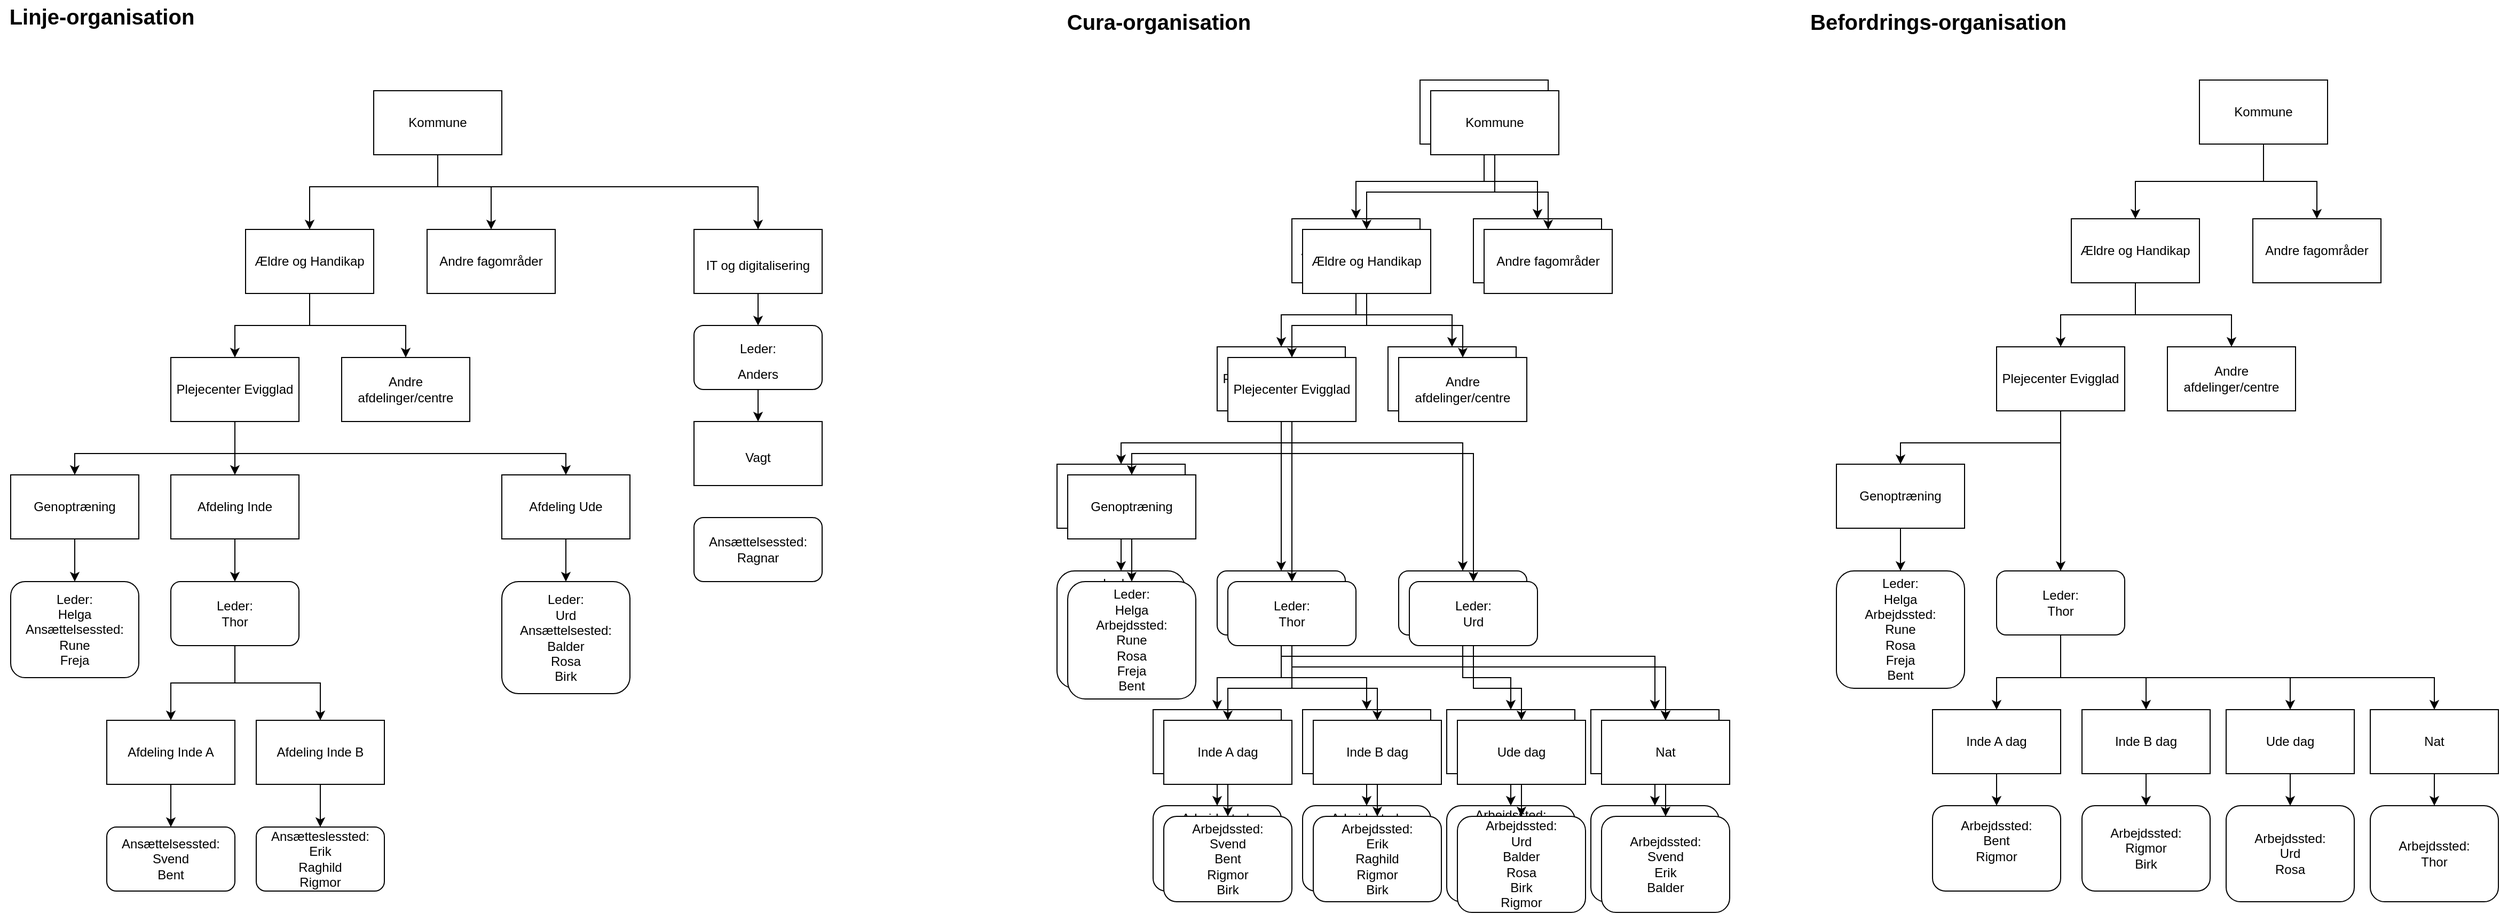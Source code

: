 <mxfile version="12.3.8" type="github" pages="1">
  <diagram id="IXref5agaDI1envroTZy" name="Page-1">
    <mxGraphModel dx="2249" dy="791" grid="1" gridSize="10" guides="1" tooltips="1" connect="1" arrows="1" fold="1" page="1" pageScale="1" pageWidth="827" pageHeight="1169" math="0" shadow="0">
      <root>
        <mxCell id="0"/>
        <mxCell id="1" parent="0"/>
        <mxCell id="Wnkmwy8_kZ7854Y8tCjC-5" style="edgeStyle=orthogonalEdgeStyle;rounded=0;orthogonalLoop=1;jettySize=auto;html=1;entryX=0.5;entryY=0;entryDx=0;entryDy=0;" parent="1" source="Wnkmwy8_kZ7854Y8tCjC-1" target="Wnkmwy8_kZ7854Y8tCjC-2" edge="1">
          <mxGeometry relative="1" as="geometry">
            <Array as="points">
              <mxPoint x="300" y="190"/>
              <mxPoint x="180" y="190"/>
            </Array>
          </mxGeometry>
        </mxCell>
        <mxCell id="Wnkmwy8_kZ7854Y8tCjC-6" style="edgeStyle=orthogonalEdgeStyle;rounded=0;orthogonalLoop=1;jettySize=auto;html=1;" parent="1" source="Wnkmwy8_kZ7854Y8tCjC-1" target="Wnkmwy8_kZ7854Y8tCjC-4" edge="1">
          <mxGeometry relative="1" as="geometry">
            <Array as="points">
              <mxPoint x="300" y="190"/>
              <mxPoint x="350" y="190"/>
            </Array>
          </mxGeometry>
        </mxCell>
        <mxCell id="hOVymhXeUfGJp4dvNV1h-68" style="edgeStyle=orthogonalEdgeStyle;rounded=0;orthogonalLoop=1;jettySize=auto;html=1;entryX=0.5;entryY=0;entryDx=0;entryDy=0;fontSize=20;" edge="1" parent="1" source="Wnkmwy8_kZ7854Y8tCjC-1" target="hOVymhXeUfGJp4dvNV1h-67">
          <mxGeometry relative="1" as="geometry">
            <Array as="points">
              <mxPoint x="300" y="190"/>
              <mxPoint x="600" y="190"/>
            </Array>
          </mxGeometry>
        </mxCell>
        <mxCell id="Wnkmwy8_kZ7854Y8tCjC-1" value="Kommune" style="rounded=0;whiteSpace=wrap;html=1;" parent="1" vertex="1">
          <mxGeometry x="240" y="100" width="120" height="60" as="geometry"/>
        </mxCell>
        <mxCell id="Wnkmwy8_kZ7854Y8tCjC-7" style="edgeStyle=orthogonalEdgeStyle;rounded=0;orthogonalLoop=1;jettySize=auto;html=1;" parent="1" source="Wnkmwy8_kZ7854Y8tCjC-2" target="Wnkmwy8_kZ7854Y8tCjC-3" edge="1">
          <mxGeometry relative="1" as="geometry"/>
        </mxCell>
        <mxCell id="Wnkmwy8_kZ7854Y8tCjC-9" style="edgeStyle=orthogonalEdgeStyle;rounded=0;orthogonalLoop=1;jettySize=auto;html=1;entryX=0.5;entryY=0;entryDx=0;entryDy=0;" parent="1" source="Wnkmwy8_kZ7854Y8tCjC-2" target="Wnkmwy8_kZ7854Y8tCjC-8" edge="1">
          <mxGeometry relative="1" as="geometry"/>
        </mxCell>
        <mxCell id="Wnkmwy8_kZ7854Y8tCjC-2" value="Ældre og Handikap" style="rounded=0;whiteSpace=wrap;html=1;" parent="1" vertex="1">
          <mxGeometry x="120" y="230" width="120" height="60" as="geometry"/>
        </mxCell>
        <mxCell id="Wnkmwy8_kZ7854Y8tCjC-14" style="edgeStyle=orthogonalEdgeStyle;rounded=0;orthogonalLoop=1;jettySize=auto;html=1;" parent="1" source="Wnkmwy8_kZ7854Y8tCjC-3" target="Wnkmwy8_kZ7854Y8tCjC-10" edge="1">
          <mxGeometry relative="1" as="geometry">
            <Array as="points">
              <mxPoint x="110" y="440"/>
              <mxPoint x="-40" y="440"/>
            </Array>
          </mxGeometry>
        </mxCell>
        <mxCell id="Wnkmwy8_kZ7854Y8tCjC-15" style="edgeStyle=orthogonalEdgeStyle;rounded=0;orthogonalLoop=1;jettySize=auto;html=1;" parent="1" source="Wnkmwy8_kZ7854Y8tCjC-3" target="Wnkmwy8_kZ7854Y8tCjC-12" edge="1">
          <mxGeometry relative="1" as="geometry">
            <Array as="points">
              <mxPoint x="110" y="440"/>
              <mxPoint x="420" y="440"/>
            </Array>
          </mxGeometry>
        </mxCell>
        <mxCell id="Wnkmwy8_kZ7854Y8tCjC-33" style="edgeStyle=orthogonalEdgeStyle;rounded=0;orthogonalLoop=1;jettySize=auto;html=1;entryX=0.5;entryY=0;entryDx=0;entryDy=0;" parent="1" source="Wnkmwy8_kZ7854Y8tCjC-3" target="Wnkmwy8_kZ7854Y8tCjC-32" edge="1">
          <mxGeometry relative="1" as="geometry"/>
        </mxCell>
        <mxCell id="Wnkmwy8_kZ7854Y8tCjC-3" value="Plejecenter Evigglad" style="rounded=0;whiteSpace=wrap;html=1;" parent="1" vertex="1">
          <mxGeometry x="50" y="350" width="120" height="60" as="geometry"/>
        </mxCell>
        <mxCell id="Wnkmwy8_kZ7854Y8tCjC-4" value="Andre fagområder" style="rounded=0;whiteSpace=wrap;html=1;" parent="1" vertex="1">
          <mxGeometry x="290" y="230" width="120" height="60" as="geometry"/>
        </mxCell>
        <mxCell id="Wnkmwy8_kZ7854Y8tCjC-8" value="Andre afdelinger/centre" style="rounded=0;whiteSpace=wrap;html=1;" parent="1" vertex="1">
          <mxGeometry x="210" y="350" width="120" height="60" as="geometry"/>
        </mxCell>
        <mxCell id="Wnkmwy8_kZ7854Y8tCjC-28" style="edgeStyle=orthogonalEdgeStyle;rounded=0;orthogonalLoop=1;jettySize=auto;html=1;" parent="1" source="Wnkmwy8_kZ7854Y8tCjC-10" target="Wnkmwy8_kZ7854Y8tCjC-26" edge="1">
          <mxGeometry relative="1" as="geometry"/>
        </mxCell>
        <mxCell id="Wnkmwy8_kZ7854Y8tCjC-10" value="Genoptræning" style="rounded=0;whiteSpace=wrap;html=1;" parent="1" vertex="1">
          <mxGeometry x="-100" y="460" width="120" height="60" as="geometry"/>
        </mxCell>
        <mxCell id="Wnkmwy8_kZ7854Y8tCjC-40" style="edgeStyle=orthogonalEdgeStyle;rounded=0;orthogonalLoop=1;jettySize=auto;html=1;entryX=0.5;entryY=0;entryDx=0;entryDy=0;" parent="1" source="Wnkmwy8_kZ7854Y8tCjC-11" target="Wnkmwy8_kZ7854Y8tCjC-39" edge="1">
          <mxGeometry relative="1" as="geometry"/>
        </mxCell>
        <mxCell id="Wnkmwy8_kZ7854Y8tCjC-11" value="Afdeling Inde A" style="rounded=0;whiteSpace=wrap;html=1;" parent="1" vertex="1">
          <mxGeometry x="-10" y="690" width="120" height="60" as="geometry"/>
        </mxCell>
        <mxCell id="hOVymhXeUfGJp4dvNV1h-11" style="edgeStyle=orthogonalEdgeStyle;rounded=0;orthogonalLoop=1;jettySize=auto;html=1;" edge="1" parent="1" source="Wnkmwy8_kZ7854Y8tCjC-12" target="hOVymhXeUfGJp4dvNV1h-10">
          <mxGeometry relative="1" as="geometry"/>
        </mxCell>
        <mxCell id="Wnkmwy8_kZ7854Y8tCjC-12" value="Afdeling Ude" style="rounded=0;whiteSpace=wrap;html=1;" parent="1" vertex="1">
          <mxGeometry x="360" y="460" width="120" height="60" as="geometry"/>
        </mxCell>
        <mxCell id="Wnkmwy8_kZ7854Y8tCjC-26" value="&lt;div&gt;Leder:&lt;/div&gt;&lt;div&gt;Helga&lt;/div&gt;&lt;div&gt;Ansættelsessted:&lt;/div&gt;&lt;div&gt;Rune&lt;/div&gt;&lt;div&gt;Freja&lt;/div&gt;" style="rounded=1;whiteSpace=wrap;html=1;" parent="1" vertex="1">
          <mxGeometry x="-100" y="560" width="120" height="90" as="geometry"/>
        </mxCell>
        <mxCell id="Wnkmwy8_kZ7854Y8tCjC-43" style="edgeStyle=orthogonalEdgeStyle;rounded=0;orthogonalLoop=1;jettySize=auto;html=1;" parent="1" source="Wnkmwy8_kZ7854Y8tCjC-31" target="Wnkmwy8_kZ7854Y8tCjC-41" edge="1">
          <mxGeometry relative="1" as="geometry"/>
        </mxCell>
        <mxCell id="Wnkmwy8_kZ7854Y8tCjC-31" value="Afdeling Inde B" style="rounded=0;whiteSpace=wrap;html=1;" parent="1" vertex="1">
          <mxGeometry x="130" y="690" width="120" height="60" as="geometry"/>
        </mxCell>
        <mxCell id="Wnkmwy8_kZ7854Y8tCjC-35" style="edgeStyle=orthogonalEdgeStyle;rounded=0;orthogonalLoop=1;jettySize=auto;html=1;" parent="1" source="Wnkmwy8_kZ7854Y8tCjC-32" target="Wnkmwy8_kZ7854Y8tCjC-34" edge="1">
          <mxGeometry relative="1" as="geometry"/>
        </mxCell>
        <mxCell id="Wnkmwy8_kZ7854Y8tCjC-32" value="Afdeling Inde" style="rounded=0;whiteSpace=wrap;html=1;" parent="1" vertex="1">
          <mxGeometry x="50" y="460" width="120" height="60" as="geometry"/>
        </mxCell>
        <mxCell id="Wnkmwy8_kZ7854Y8tCjC-36" style="edgeStyle=orthogonalEdgeStyle;rounded=0;orthogonalLoop=1;jettySize=auto;html=1;" parent="1" source="Wnkmwy8_kZ7854Y8tCjC-34" target="Wnkmwy8_kZ7854Y8tCjC-11" edge="1">
          <mxGeometry relative="1" as="geometry"/>
        </mxCell>
        <mxCell id="Wnkmwy8_kZ7854Y8tCjC-37" style="edgeStyle=orthogonalEdgeStyle;rounded=0;orthogonalLoop=1;jettySize=auto;html=1;entryX=0.5;entryY=0;entryDx=0;entryDy=0;" parent="1" source="Wnkmwy8_kZ7854Y8tCjC-34" target="Wnkmwy8_kZ7854Y8tCjC-31" edge="1">
          <mxGeometry relative="1" as="geometry"/>
        </mxCell>
        <mxCell id="Wnkmwy8_kZ7854Y8tCjC-34" value="&lt;div&gt;Leder:&lt;/div&gt;&lt;div&gt;Thor&lt;br&gt;&lt;/div&gt;" style="rounded=1;whiteSpace=wrap;html=1;" parent="1" vertex="1">
          <mxGeometry x="50" y="560" width="120" height="60" as="geometry"/>
        </mxCell>
        <mxCell id="Wnkmwy8_kZ7854Y8tCjC-39" value="&lt;div&gt;Ansættelsessted:&lt;/div&gt;&lt;div&gt;Svend&lt;/div&gt;&lt;div&gt;Bent&lt;/div&gt;" style="rounded=1;whiteSpace=wrap;html=1;" parent="1" vertex="1">
          <mxGeometry x="-10" y="790" width="120" height="60" as="geometry"/>
        </mxCell>
        <mxCell id="Wnkmwy8_kZ7854Y8tCjC-41" value="&lt;div&gt;Ansætteslessted:&lt;/div&gt;&lt;div&gt;Erik&lt;/div&gt;&lt;div&gt;Raghild&lt;/div&gt;&lt;div&gt;Rigmor&lt;br&gt;&lt;/div&gt;" style="rounded=1;whiteSpace=wrap;html=1;" parent="1" vertex="1">
          <mxGeometry x="130" y="790" width="120" height="60" as="geometry"/>
        </mxCell>
        <mxCell id="Wnkmwy8_kZ7854Y8tCjC-44" style="edgeStyle=orthogonalEdgeStyle;rounded=0;orthogonalLoop=1;jettySize=auto;html=1;entryX=0.5;entryY=0;entryDx=0;entryDy=0;" parent="1" source="Wnkmwy8_kZ7854Y8tCjC-46" target="Wnkmwy8_kZ7854Y8tCjC-49" edge="1">
          <mxGeometry relative="1" as="geometry"/>
        </mxCell>
        <mxCell id="Wnkmwy8_kZ7854Y8tCjC-45" style="edgeStyle=orthogonalEdgeStyle;rounded=0;orthogonalLoop=1;jettySize=auto;html=1;" parent="1" source="Wnkmwy8_kZ7854Y8tCjC-46" target="Wnkmwy8_kZ7854Y8tCjC-54" edge="1">
          <mxGeometry relative="1" as="geometry"/>
        </mxCell>
        <mxCell id="Wnkmwy8_kZ7854Y8tCjC-46" value="Kommune" style="rounded=0;whiteSpace=wrap;html=1;" parent="1" vertex="1">
          <mxGeometry x="1220" y="90" width="120" height="60" as="geometry"/>
        </mxCell>
        <mxCell id="Wnkmwy8_kZ7854Y8tCjC-47" style="edgeStyle=orthogonalEdgeStyle;rounded=0;orthogonalLoop=1;jettySize=auto;html=1;" parent="1" source="Wnkmwy8_kZ7854Y8tCjC-49" target="Wnkmwy8_kZ7854Y8tCjC-53" edge="1">
          <mxGeometry relative="1" as="geometry"/>
        </mxCell>
        <mxCell id="Wnkmwy8_kZ7854Y8tCjC-48" style="edgeStyle=orthogonalEdgeStyle;rounded=0;orthogonalLoop=1;jettySize=auto;html=1;entryX=0.5;entryY=0;entryDx=0;entryDy=0;" parent="1" source="Wnkmwy8_kZ7854Y8tCjC-49" target="Wnkmwy8_kZ7854Y8tCjC-55" edge="1">
          <mxGeometry relative="1" as="geometry"/>
        </mxCell>
        <mxCell id="Wnkmwy8_kZ7854Y8tCjC-49" value="Ældre og Handikap" style="rounded=0;whiteSpace=wrap;html=1;" parent="1" vertex="1">
          <mxGeometry x="1100" y="220" width="120" height="60" as="geometry"/>
        </mxCell>
        <mxCell id="Wnkmwy8_kZ7854Y8tCjC-50" style="edgeStyle=orthogonalEdgeStyle;rounded=0;orthogonalLoop=1;jettySize=auto;html=1;" parent="1" source="Wnkmwy8_kZ7854Y8tCjC-53" target="Wnkmwy8_kZ7854Y8tCjC-57" edge="1">
          <mxGeometry relative="1" as="geometry">
            <Array as="points">
              <mxPoint x="1090" y="430"/>
              <mxPoint x="940" y="430"/>
            </Array>
          </mxGeometry>
        </mxCell>
        <mxCell id="hOVymhXeUfGJp4dvNV1h-64" style="edgeStyle=orthogonalEdgeStyle;rounded=0;orthogonalLoop=1;jettySize=auto;html=1;fontSize=20;" edge="1" parent="1" source="Wnkmwy8_kZ7854Y8tCjC-53" target="Wnkmwy8_kZ7854Y8tCjC-70">
          <mxGeometry relative="1" as="geometry"/>
        </mxCell>
        <mxCell id="hOVymhXeUfGJp4dvNV1h-65" style="edgeStyle=orthogonalEdgeStyle;rounded=0;orthogonalLoop=1;jettySize=auto;html=1;fontSize=20;" edge="1" parent="1" source="Wnkmwy8_kZ7854Y8tCjC-53" target="hOVymhXeUfGJp4dvNV1h-16">
          <mxGeometry relative="1" as="geometry">
            <Array as="points">
              <mxPoint x="1090" y="430"/>
              <mxPoint x="1260" y="430"/>
            </Array>
          </mxGeometry>
        </mxCell>
        <mxCell id="Wnkmwy8_kZ7854Y8tCjC-53" value="Plejecenter Evigglad" style="rounded=0;whiteSpace=wrap;html=1;" parent="1" vertex="1">
          <mxGeometry x="1030" y="340" width="120" height="60" as="geometry"/>
        </mxCell>
        <mxCell id="Wnkmwy8_kZ7854Y8tCjC-54" value="Andre fagområder" style="rounded=0;whiteSpace=wrap;html=1;" parent="1" vertex="1">
          <mxGeometry x="1270" y="220" width="120" height="60" as="geometry"/>
        </mxCell>
        <mxCell id="Wnkmwy8_kZ7854Y8tCjC-55" value="Andre afdelinger/centre" style="rounded=0;whiteSpace=wrap;html=1;" parent="1" vertex="1">
          <mxGeometry x="1190" y="340" width="120" height="60" as="geometry"/>
        </mxCell>
        <mxCell id="Wnkmwy8_kZ7854Y8tCjC-56" style="edgeStyle=orthogonalEdgeStyle;rounded=0;orthogonalLoop=1;jettySize=auto;html=1;" parent="1" source="Wnkmwy8_kZ7854Y8tCjC-57" target="Wnkmwy8_kZ7854Y8tCjC-62" edge="1">
          <mxGeometry relative="1" as="geometry"/>
        </mxCell>
        <mxCell id="Wnkmwy8_kZ7854Y8tCjC-57" value="Genoptræning" style="rounded=0;whiteSpace=wrap;html=1;" parent="1" vertex="1">
          <mxGeometry x="880" y="450" width="120" height="60" as="geometry"/>
        </mxCell>
        <mxCell id="hOVymhXeUfGJp4dvNV1h-23" style="edgeStyle=orthogonalEdgeStyle;rounded=0;orthogonalLoop=1;jettySize=auto;html=1;entryX=0.5;entryY=0;entryDx=0;entryDy=0;" edge="1" parent="1" source="Wnkmwy8_kZ7854Y8tCjC-59" target="hOVymhXeUfGJp4dvNV1h-21">
          <mxGeometry relative="1" as="geometry"/>
        </mxCell>
        <mxCell id="Wnkmwy8_kZ7854Y8tCjC-59" value="Inde A dag" style="rounded=0;whiteSpace=wrap;html=1;" parent="1" vertex="1">
          <mxGeometry x="970" y="680" width="120" height="60" as="geometry"/>
        </mxCell>
        <mxCell id="Wnkmwy8_kZ7854Y8tCjC-62" value="&lt;div&gt;Leder:&lt;/div&gt;&lt;div&gt;Helga&lt;/div&gt;&lt;div&gt;Arbejdssted:&lt;/div&gt;&lt;div&gt;Rune&lt;/div&gt;&lt;div&gt;Rosa&lt;br&gt;&lt;/div&gt;&lt;div&gt;Freja&lt;/div&gt;&lt;div&gt;Bent&lt;br&gt;&lt;/div&gt;" style="rounded=1;whiteSpace=wrap;html=1;" parent="1" vertex="1">
          <mxGeometry x="880" y="550" width="120" height="110" as="geometry"/>
        </mxCell>
        <mxCell id="hOVymhXeUfGJp4dvNV1h-24" style="edgeStyle=orthogonalEdgeStyle;rounded=0;orthogonalLoop=1;jettySize=auto;html=1;" edge="1" parent="1" source="Wnkmwy8_kZ7854Y8tCjC-65" target="hOVymhXeUfGJp4dvNV1h-22">
          <mxGeometry relative="1" as="geometry"/>
        </mxCell>
        <mxCell id="Wnkmwy8_kZ7854Y8tCjC-65" value="Inde B dag" style="rounded=0;whiteSpace=wrap;html=1;" parent="1" vertex="1">
          <mxGeometry x="1110" y="680" width="120" height="60" as="geometry"/>
        </mxCell>
        <mxCell id="hOVymhXeUfGJp4dvNV1h-13" style="edgeStyle=orthogonalEdgeStyle;rounded=0;orthogonalLoop=1;jettySize=auto;html=1;" edge="1" parent="1" source="Wnkmwy8_kZ7854Y8tCjC-70" target="Wnkmwy8_kZ7854Y8tCjC-59">
          <mxGeometry relative="1" as="geometry">
            <Array as="points">
              <mxPoint x="1090" y="650"/>
              <mxPoint x="1030" y="650"/>
            </Array>
          </mxGeometry>
        </mxCell>
        <mxCell id="hOVymhXeUfGJp4dvNV1h-14" style="edgeStyle=orthogonalEdgeStyle;rounded=0;orthogonalLoop=1;jettySize=auto;html=1;" edge="1" parent="1" source="Wnkmwy8_kZ7854Y8tCjC-70" target="Wnkmwy8_kZ7854Y8tCjC-65">
          <mxGeometry relative="1" as="geometry">
            <Array as="points">
              <mxPoint x="1090" y="650"/>
              <mxPoint x="1170" y="650"/>
            </Array>
          </mxGeometry>
        </mxCell>
        <mxCell id="hOVymhXeUfGJp4dvNV1h-20" style="edgeStyle=orthogonalEdgeStyle;rounded=0;orthogonalLoop=1;jettySize=auto;html=1;" edge="1" parent="1" source="Wnkmwy8_kZ7854Y8tCjC-70" target="hOVymhXeUfGJp4dvNV1h-1">
          <mxGeometry relative="1" as="geometry">
            <Array as="points">
              <mxPoint x="1090" y="630"/>
              <mxPoint x="1440" y="630"/>
            </Array>
          </mxGeometry>
        </mxCell>
        <mxCell id="Wnkmwy8_kZ7854Y8tCjC-70" value="&lt;div&gt;Leder:&lt;/div&gt;&lt;div&gt;Thor&lt;br&gt;&lt;/div&gt;" style="rounded=1;whiteSpace=wrap;html=1;" parent="1" vertex="1">
          <mxGeometry x="1030" y="550" width="120" height="60" as="geometry"/>
        </mxCell>
        <mxCell id="hOVymhXeUfGJp4dvNV1h-28" style="edgeStyle=orthogonalEdgeStyle;rounded=0;orthogonalLoop=1;jettySize=auto;html=1;" edge="1" parent="1" source="hOVymhXeUfGJp4dvNV1h-1" target="hOVymhXeUfGJp4dvNV1h-27">
          <mxGeometry relative="1" as="geometry"/>
        </mxCell>
        <mxCell id="hOVymhXeUfGJp4dvNV1h-1" value="Nat" style="rounded=0;whiteSpace=wrap;html=1;" vertex="1" parent="1">
          <mxGeometry x="1380" y="680" width="120" height="60" as="geometry"/>
        </mxCell>
        <mxCell id="hOVymhXeUfGJp4dvNV1h-10" value="&lt;div&gt;Leder:&lt;/div&gt;&lt;div&gt;Urd&lt;/div&gt;&lt;div&gt;Ansættelsested:&lt;/div&gt;&lt;div&gt;Balder&lt;/div&gt;&lt;div&gt;Rosa&lt;/div&gt;&lt;div&gt;Birk&lt;br&gt;&lt;/div&gt;" style="rounded=1;whiteSpace=wrap;html=1;" vertex="1" parent="1">
          <mxGeometry x="360" y="560" width="120" height="105" as="geometry"/>
        </mxCell>
        <mxCell id="hOVymhXeUfGJp4dvNV1h-26" style="edgeStyle=orthogonalEdgeStyle;rounded=0;orthogonalLoop=1;jettySize=auto;html=1;" edge="1" parent="1" source="hOVymhXeUfGJp4dvNV1h-12" target="hOVymhXeUfGJp4dvNV1h-25">
          <mxGeometry relative="1" as="geometry"/>
        </mxCell>
        <mxCell id="hOVymhXeUfGJp4dvNV1h-12" value="Ude dag" style="rounded=0;whiteSpace=wrap;html=1;" vertex="1" parent="1">
          <mxGeometry x="1245" y="680" width="120" height="60" as="geometry"/>
        </mxCell>
        <mxCell id="hOVymhXeUfGJp4dvNV1h-18" style="edgeStyle=orthogonalEdgeStyle;rounded=0;orthogonalLoop=1;jettySize=auto;html=1;" edge="1" parent="1" source="hOVymhXeUfGJp4dvNV1h-16" target="hOVymhXeUfGJp4dvNV1h-12">
          <mxGeometry relative="1" as="geometry">
            <Array as="points">
              <mxPoint x="1260" y="650"/>
              <mxPoint x="1305" y="650"/>
            </Array>
          </mxGeometry>
        </mxCell>
        <mxCell id="hOVymhXeUfGJp4dvNV1h-19" style="edgeStyle=orthogonalEdgeStyle;rounded=0;orthogonalLoop=1;jettySize=auto;html=1;" edge="1" parent="1" source="hOVymhXeUfGJp4dvNV1h-16" target="hOVymhXeUfGJp4dvNV1h-1">
          <mxGeometry relative="1" as="geometry">
            <Array as="points">
              <mxPoint x="1260" y="630"/>
              <mxPoint x="1440" y="630"/>
            </Array>
          </mxGeometry>
        </mxCell>
        <mxCell id="hOVymhXeUfGJp4dvNV1h-16" value="&lt;div&gt;Leder:&lt;/div&gt;&lt;div&gt;Urd&lt;br&gt;&lt;/div&gt;" style="rounded=1;whiteSpace=wrap;html=1;" vertex="1" parent="1">
          <mxGeometry x="1200" y="550" width="120" height="60" as="geometry"/>
        </mxCell>
        <mxCell id="hOVymhXeUfGJp4dvNV1h-21" value="&lt;div&gt;Arbejdssted:&lt;/div&gt;&lt;div&gt;Svend&lt;/div&gt;&lt;div&gt;Bent&lt;/div&gt;&lt;div&gt;Rigmor&lt;/div&gt;&lt;div&gt;Birk&lt;br&gt;&lt;/div&gt;" style="rounded=1;whiteSpace=wrap;html=1;" vertex="1" parent="1">
          <mxGeometry x="970" y="770" width="120" height="80" as="geometry"/>
        </mxCell>
        <mxCell id="hOVymhXeUfGJp4dvNV1h-22" value="&lt;div&gt;Arbejdssted:&lt;/div&gt;&lt;div&gt;Erik&lt;/div&gt;&lt;div&gt;Raghild&lt;/div&gt;&lt;div&gt;Rigmor&lt;/div&gt;&lt;div&gt;Birk&lt;br&gt;&lt;/div&gt;" style="rounded=1;whiteSpace=wrap;html=1;" vertex="1" parent="1">
          <mxGeometry x="1110" y="770" width="120" height="80" as="geometry"/>
        </mxCell>
        <mxCell id="hOVymhXeUfGJp4dvNV1h-25" value="&lt;div&gt;Arbejdssted:&lt;/div&gt;&lt;div&gt;Urd&lt;br&gt;&lt;/div&gt;&lt;div&gt;Balder&lt;/div&gt;&lt;div&gt;Rosa&lt;/div&gt;&lt;div&gt;Birk&lt;/div&gt;&lt;div&gt;Rigmor&lt;br&gt;&lt;/div&gt;" style="rounded=1;whiteSpace=wrap;html=1;" vertex="1" parent="1">
          <mxGeometry x="1245" y="770" width="120" height="90" as="geometry"/>
        </mxCell>
        <mxCell id="hOVymhXeUfGJp4dvNV1h-27" value="&lt;div&gt;Arbejdssted:&lt;/div&gt;&lt;div&gt;Svend&lt;/div&gt;&lt;div&gt;Erik&lt;/div&gt;&lt;div&gt;Balder&lt;br&gt;&lt;/div&gt;" style="rounded=1;whiteSpace=wrap;html=1;" vertex="1" parent="1">
          <mxGeometry x="1380" y="770" width="120" height="90" as="geometry"/>
        </mxCell>
        <mxCell id="hOVymhXeUfGJp4dvNV1h-31" value="Linje-organisation" style="text;html=1;align=center;verticalAlign=middle;resizable=0;points=[];;autosize=1;fontSize=20;fontStyle=1" vertex="1" parent="1">
          <mxGeometry x="-110" y="15" width="190" height="30" as="geometry"/>
        </mxCell>
        <mxCell id="hOVymhXeUfGJp4dvNV1h-32" value="Cura-organisation" style="text;html=1;align=center;verticalAlign=middle;resizable=0;points=[];;autosize=1;fontSize=20;fontStyle=1" vertex="1" parent="1">
          <mxGeometry x="880" y="20" width="190" height="30" as="geometry"/>
        </mxCell>
        <mxCell id="hOVymhXeUfGJp4dvNV1h-70" style="edgeStyle=orthogonalEdgeStyle;rounded=0;orthogonalLoop=1;jettySize=auto;html=1;fontSize=20;" edge="1" parent="1" source="hOVymhXeUfGJp4dvNV1h-67" target="hOVymhXeUfGJp4dvNV1h-69">
          <mxGeometry relative="1" as="geometry"/>
        </mxCell>
        <mxCell id="hOVymhXeUfGJp4dvNV1h-67" value="&lt;font style=&quot;font-size: 12px&quot;&gt;IT og digitalisering&lt;/font&gt;" style="rounded=0;whiteSpace=wrap;html=1;fontSize=20;" vertex="1" parent="1">
          <mxGeometry x="540" y="230" width="120" height="60" as="geometry"/>
        </mxCell>
        <mxCell id="hOVymhXeUfGJp4dvNV1h-72" style="edgeStyle=orthogonalEdgeStyle;rounded=0;orthogonalLoop=1;jettySize=auto;html=1;fontSize=20;" edge="1" parent="1" source="hOVymhXeUfGJp4dvNV1h-69" target="hOVymhXeUfGJp4dvNV1h-71">
          <mxGeometry relative="1" as="geometry"/>
        </mxCell>
        <mxCell id="hOVymhXeUfGJp4dvNV1h-69" value="&lt;div&gt;&lt;font style=&quot;font-size: 12px&quot;&gt;Leder:&lt;/font&gt;&lt;/div&gt;&lt;div&gt;&lt;font style=&quot;font-size: 12px&quot;&gt;Anders&lt;br&gt;&lt;/font&gt;&lt;/div&gt;" style="rounded=1;whiteSpace=wrap;html=1;fontSize=20;" vertex="1" parent="1">
          <mxGeometry x="540" y="320" width="120" height="60" as="geometry"/>
        </mxCell>
        <mxCell id="hOVymhXeUfGJp4dvNV1h-71" value="&lt;font style=&quot;font-size: 12px&quot;&gt;Vagt&lt;/font&gt;" style="rounded=0;whiteSpace=wrap;html=1;fontSize=20;" vertex="1" parent="1">
          <mxGeometry x="540" y="410" width="120" height="60" as="geometry"/>
        </mxCell>
        <mxCell id="hOVymhXeUfGJp4dvNV1h-73" value="&lt;div style=&quot;font-size: 12px&quot;&gt;&lt;font style=&quot;font-size: 12px&quot;&gt;Ansættelsessted&lt;/font&gt;&lt;font style=&quot;font-size: 12px&quot;&gt;:&lt;/font&gt;&lt;/div&gt;&lt;div style=&quot;font-size: 12px&quot;&gt;&lt;font style=&quot;font-size: 12px&quot;&gt;Ragnar&lt;br&gt;&lt;/font&gt;&lt;/div&gt;" style="rounded=1;whiteSpace=wrap;html=1;fontSize=20;" vertex="1" parent="1">
          <mxGeometry x="540" y="500" width="120" height="60" as="geometry"/>
        </mxCell>
        <mxCell id="hOVymhXeUfGJp4dvNV1h-77" style="edgeStyle=orthogonalEdgeStyle;rounded=0;orthogonalLoop=1;jettySize=auto;html=1;entryX=0.5;entryY=0;entryDx=0;entryDy=0;" edge="1" parent="1" source="hOVymhXeUfGJp4dvNV1h-79" target="hOVymhXeUfGJp4dvNV1h-82">
          <mxGeometry relative="1" as="geometry"/>
        </mxCell>
        <mxCell id="hOVymhXeUfGJp4dvNV1h-78" style="edgeStyle=orthogonalEdgeStyle;rounded=0;orthogonalLoop=1;jettySize=auto;html=1;" edge="1" parent="1" source="hOVymhXeUfGJp4dvNV1h-79" target="hOVymhXeUfGJp4dvNV1h-87">
          <mxGeometry relative="1" as="geometry"/>
        </mxCell>
        <mxCell id="hOVymhXeUfGJp4dvNV1h-79" value="Kommune" style="rounded=0;whiteSpace=wrap;html=1;" vertex="1" parent="1">
          <mxGeometry x="1950" y="90" width="120" height="60" as="geometry"/>
        </mxCell>
        <mxCell id="hOVymhXeUfGJp4dvNV1h-80" style="edgeStyle=orthogonalEdgeStyle;rounded=0;orthogonalLoop=1;jettySize=auto;html=1;" edge="1" parent="1" source="hOVymhXeUfGJp4dvNV1h-82" target="hOVymhXeUfGJp4dvNV1h-86">
          <mxGeometry relative="1" as="geometry"/>
        </mxCell>
        <mxCell id="hOVymhXeUfGJp4dvNV1h-81" style="edgeStyle=orthogonalEdgeStyle;rounded=0;orthogonalLoop=1;jettySize=auto;html=1;entryX=0.5;entryY=0;entryDx=0;entryDy=0;" edge="1" parent="1" source="hOVymhXeUfGJp4dvNV1h-82" target="hOVymhXeUfGJp4dvNV1h-88">
          <mxGeometry relative="1" as="geometry"/>
        </mxCell>
        <mxCell id="hOVymhXeUfGJp4dvNV1h-82" value="Ældre og Handikap" style="rounded=0;whiteSpace=wrap;html=1;" vertex="1" parent="1">
          <mxGeometry x="1830" y="220" width="120" height="60" as="geometry"/>
        </mxCell>
        <mxCell id="hOVymhXeUfGJp4dvNV1h-83" style="edgeStyle=orthogonalEdgeStyle;rounded=0;orthogonalLoop=1;jettySize=auto;html=1;" edge="1" parent="1" source="hOVymhXeUfGJp4dvNV1h-86" target="hOVymhXeUfGJp4dvNV1h-90">
          <mxGeometry relative="1" as="geometry">
            <Array as="points">
              <mxPoint x="1820" y="430"/>
              <mxPoint x="1670" y="430"/>
            </Array>
          </mxGeometry>
        </mxCell>
        <mxCell id="hOVymhXeUfGJp4dvNV1h-84" style="edgeStyle=orthogonalEdgeStyle;rounded=0;orthogonalLoop=1;jettySize=auto;html=1;fontSize=20;" edge="1" parent="1" source="hOVymhXeUfGJp4dvNV1h-86" target="hOVymhXeUfGJp4dvNV1h-99">
          <mxGeometry relative="1" as="geometry"/>
        </mxCell>
        <mxCell id="hOVymhXeUfGJp4dvNV1h-86" value="Plejecenter Evigglad" style="rounded=0;whiteSpace=wrap;html=1;" vertex="1" parent="1">
          <mxGeometry x="1760" y="340" width="120" height="60" as="geometry"/>
        </mxCell>
        <mxCell id="hOVymhXeUfGJp4dvNV1h-87" value="Andre fagområder" style="rounded=0;whiteSpace=wrap;html=1;" vertex="1" parent="1">
          <mxGeometry x="2000" y="220" width="120" height="60" as="geometry"/>
        </mxCell>
        <mxCell id="hOVymhXeUfGJp4dvNV1h-88" value="Andre afdelinger/centre" style="rounded=0;whiteSpace=wrap;html=1;" vertex="1" parent="1">
          <mxGeometry x="1920" y="340" width="120" height="60" as="geometry"/>
        </mxCell>
        <mxCell id="hOVymhXeUfGJp4dvNV1h-89" style="edgeStyle=orthogonalEdgeStyle;rounded=0;orthogonalLoop=1;jettySize=auto;html=1;" edge="1" parent="1" source="hOVymhXeUfGJp4dvNV1h-90" target="hOVymhXeUfGJp4dvNV1h-93">
          <mxGeometry relative="1" as="geometry"/>
        </mxCell>
        <mxCell id="hOVymhXeUfGJp4dvNV1h-90" value="Genoptræning" style="rounded=0;whiteSpace=wrap;html=1;" vertex="1" parent="1">
          <mxGeometry x="1610" y="450" width="120" height="60" as="geometry"/>
        </mxCell>
        <mxCell id="hOVymhXeUfGJp4dvNV1h-91" style="edgeStyle=orthogonalEdgeStyle;rounded=0;orthogonalLoop=1;jettySize=auto;html=1;entryX=0.5;entryY=0;entryDx=0;entryDy=0;" edge="1" parent="1" source="hOVymhXeUfGJp4dvNV1h-92" target="hOVymhXeUfGJp4dvNV1h-107">
          <mxGeometry relative="1" as="geometry"/>
        </mxCell>
        <mxCell id="hOVymhXeUfGJp4dvNV1h-92" value="Inde A dag" style="rounded=0;whiteSpace=wrap;html=1;" vertex="1" parent="1">
          <mxGeometry x="1700" y="680" width="120" height="60" as="geometry"/>
        </mxCell>
        <mxCell id="hOVymhXeUfGJp4dvNV1h-93" value="&lt;div&gt;Leder:&lt;/div&gt;&lt;div&gt;Helga&lt;/div&gt;&lt;div&gt;Arbejdssted:&lt;/div&gt;&lt;div&gt;Rune&lt;/div&gt;&lt;div&gt;Rosa&lt;br&gt;&lt;/div&gt;&lt;div&gt;Freja&lt;/div&gt;&lt;div&gt;Bent&lt;br&gt;&lt;/div&gt;" style="rounded=1;whiteSpace=wrap;html=1;" vertex="1" parent="1">
          <mxGeometry x="1610" y="550" width="120" height="110" as="geometry"/>
        </mxCell>
        <mxCell id="hOVymhXeUfGJp4dvNV1h-94" style="edgeStyle=orthogonalEdgeStyle;rounded=0;orthogonalLoop=1;jettySize=auto;html=1;" edge="1" parent="1" source="hOVymhXeUfGJp4dvNV1h-95" target="hOVymhXeUfGJp4dvNV1h-108">
          <mxGeometry relative="1" as="geometry"/>
        </mxCell>
        <mxCell id="hOVymhXeUfGJp4dvNV1h-95" value="Inde B dag" style="rounded=0;whiteSpace=wrap;html=1;" vertex="1" parent="1">
          <mxGeometry x="1840" y="680" width="120" height="60" as="geometry"/>
        </mxCell>
        <mxCell id="hOVymhXeUfGJp4dvNV1h-96" style="edgeStyle=orthogonalEdgeStyle;rounded=0;orthogonalLoop=1;jettySize=auto;html=1;" edge="1" parent="1" source="hOVymhXeUfGJp4dvNV1h-99" target="hOVymhXeUfGJp4dvNV1h-92">
          <mxGeometry relative="1" as="geometry">
            <Array as="points">
              <mxPoint x="1820" y="650"/>
              <mxPoint x="1760" y="650"/>
            </Array>
          </mxGeometry>
        </mxCell>
        <mxCell id="hOVymhXeUfGJp4dvNV1h-97" style="edgeStyle=orthogonalEdgeStyle;rounded=0;orthogonalLoop=1;jettySize=auto;html=1;" edge="1" parent="1" source="hOVymhXeUfGJp4dvNV1h-99" target="hOVymhXeUfGJp4dvNV1h-95">
          <mxGeometry relative="1" as="geometry">
            <Array as="points">
              <mxPoint x="1820" y="650"/>
              <mxPoint x="1900" y="650"/>
            </Array>
          </mxGeometry>
        </mxCell>
        <mxCell id="hOVymhXeUfGJp4dvNV1h-98" style="edgeStyle=orthogonalEdgeStyle;rounded=0;orthogonalLoop=1;jettySize=auto;html=1;" edge="1" parent="1" source="hOVymhXeUfGJp4dvNV1h-99" target="hOVymhXeUfGJp4dvNV1h-101">
          <mxGeometry relative="1" as="geometry">
            <Array as="points">
              <mxPoint x="1820" y="650"/>
              <mxPoint x="2170" y="650"/>
            </Array>
          </mxGeometry>
        </mxCell>
        <mxCell id="hOVymhXeUfGJp4dvNV1h-112" style="edgeStyle=orthogonalEdgeStyle;rounded=0;orthogonalLoop=1;jettySize=auto;html=1;entryX=0.5;entryY=0;entryDx=0;entryDy=0;fontSize=12;" edge="1" parent="1" source="hOVymhXeUfGJp4dvNV1h-99" target="hOVymhXeUfGJp4dvNV1h-103">
          <mxGeometry relative="1" as="geometry">
            <Array as="points">
              <mxPoint x="1820" y="650"/>
              <mxPoint x="2035" y="650"/>
            </Array>
          </mxGeometry>
        </mxCell>
        <mxCell id="hOVymhXeUfGJp4dvNV1h-99" value="&lt;div&gt;Leder:&lt;/div&gt;&lt;div&gt;Thor&lt;br&gt;&lt;/div&gt;" style="rounded=1;whiteSpace=wrap;html=1;" vertex="1" parent="1">
          <mxGeometry x="1760" y="550" width="120" height="60" as="geometry"/>
        </mxCell>
        <mxCell id="hOVymhXeUfGJp4dvNV1h-100" style="edgeStyle=orthogonalEdgeStyle;rounded=0;orthogonalLoop=1;jettySize=auto;html=1;" edge="1" parent="1" source="hOVymhXeUfGJp4dvNV1h-101" target="hOVymhXeUfGJp4dvNV1h-110">
          <mxGeometry relative="1" as="geometry"/>
        </mxCell>
        <mxCell id="hOVymhXeUfGJp4dvNV1h-101" value="Nat" style="rounded=0;whiteSpace=wrap;html=1;" vertex="1" parent="1">
          <mxGeometry x="2110" y="680" width="120" height="60" as="geometry"/>
        </mxCell>
        <mxCell id="hOVymhXeUfGJp4dvNV1h-102" style="edgeStyle=orthogonalEdgeStyle;rounded=0;orthogonalLoop=1;jettySize=auto;html=1;" edge="1" parent="1" source="hOVymhXeUfGJp4dvNV1h-103" target="hOVymhXeUfGJp4dvNV1h-109">
          <mxGeometry relative="1" as="geometry"/>
        </mxCell>
        <mxCell id="hOVymhXeUfGJp4dvNV1h-103" value="Ude dag" style="rounded=0;whiteSpace=wrap;html=1;" vertex="1" parent="1">
          <mxGeometry x="1975" y="680" width="120" height="60" as="geometry"/>
        </mxCell>
        <mxCell id="hOVymhXeUfGJp4dvNV1h-107" value="&lt;div&gt;Arbejdssted:&lt;/div&gt;&lt;div&gt;Bent&lt;/div&gt;&lt;div&gt;Rigmor&lt;/div&gt;&lt;div&gt;&lt;br&gt;&lt;/div&gt;" style="rounded=1;whiteSpace=wrap;html=1;" vertex="1" parent="1">
          <mxGeometry x="1700" y="770" width="120" height="80" as="geometry"/>
        </mxCell>
        <mxCell id="hOVymhXeUfGJp4dvNV1h-108" value="&lt;div&gt;Arbejdssted:&lt;/div&gt;&lt;div&gt;Rigmor&lt;/div&gt;&lt;div&gt;Birk&lt;br&gt;&lt;/div&gt;" style="rounded=1;whiteSpace=wrap;html=1;" vertex="1" parent="1">
          <mxGeometry x="1840" y="770" width="120" height="80" as="geometry"/>
        </mxCell>
        <mxCell id="hOVymhXeUfGJp4dvNV1h-109" value="&lt;div&gt;Arbejdssted:&lt;/div&gt;&lt;div&gt;Urd&lt;br&gt;&lt;/div&gt;&lt;div&gt;Rosa&lt;/div&gt;" style="rounded=1;whiteSpace=wrap;html=1;" vertex="1" parent="1">
          <mxGeometry x="1975" y="770" width="120" height="90" as="geometry"/>
        </mxCell>
        <mxCell id="hOVymhXeUfGJp4dvNV1h-110" value="&lt;div&gt;Arbejdssted:&lt;/div&gt;Thor" style="rounded=1;whiteSpace=wrap;html=1;" vertex="1" parent="1">
          <mxGeometry x="2110" y="770" width="120" height="90" as="geometry"/>
        </mxCell>
        <mxCell id="hOVymhXeUfGJp4dvNV1h-111" value="Befordrings-organisation" style="text;html=1;align=center;verticalAlign=middle;resizable=0;points=[];;autosize=1;fontSize=20;fontStyle=1" vertex="1" parent="1">
          <mxGeometry x="1575" y="20" width="260" height="30" as="geometry"/>
        </mxCell>
        <mxCell id="hOVymhXeUfGJp4dvNV1h-113" style="edgeStyle=orthogonalEdgeStyle;rounded=0;orthogonalLoop=1;jettySize=auto;html=1;entryX=0.5;entryY=0;entryDx=0;entryDy=0;" edge="1" parent="1" source="hOVymhXeUfGJp4dvNV1h-115" target="hOVymhXeUfGJp4dvNV1h-118">
          <mxGeometry relative="1" as="geometry"/>
        </mxCell>
        <mxCell id="hOVymhXeUfGJp4dvNV1h-114" style="edgeStyle=orthogonalEdgeStyle;rounded=0;orthogonalLoop=1;jettySize=auto;html=1;" edge="1" parent="1" source="hOVymhXeUfGJp4dvNV1h-115" target="hOVymhXeUfGJp4dvNV1h-123">
          <mxGeometry relative="1" as="geometry"/>
        </mxCell>
        <mxCell id="hOVymhXeUfGJp4dvNV1h-115" value="Kommune" style="rounded=0;whiteSpace=wrap;html=1;" vertex="1" parent="1">
          <mxGeometry x="1230" y="100" width="120" height="60" as="geometry"/>
        </mxCell>
        <mxCell id="hOVymhXeUfGJp4dvNV1h-116" style="edgeStyle=orthogonalEdgeStyle;rounded=0;orthogonalLoop=1;jettySize=auto;html=1;" edge="1" parent="1" source="hOVymhXeUfGJp4dvNV1h-118" target="hOVymhXeUfGJp4dvNV1h-122">
          <mxGeometry relative="1" as="geometry"/>
        </mxCell>
        <mxCell id="hOVymhXeUfGJp4dvNV1h-117" style="edgeStyle=orthogonalEdgeStyle;rounded=0;orthogonalLoop=1;jettySize=auto;html=1;entryX=0.5;entryY=0;entryDx=0;entryDy=0;" edge="1" parent="1" source="hOVymhXeUfGJp4dvNV1h-118" target="hOVymhXeUfGJp4dvNV1h-124">
          <mxGeometry relative="1" as="geometry"/>
        </mxCell>
        <mxCell id="hOVymhXeUfGJp4dvNV1h-118" value="Ældre og Handikap" style="rounded=0;whiteSpace=wrap;html=1;" vertex="1" parent="1">
          <mxGeometry x="1110" y="230" width="120" height="60" as="geometry"/>
        </mxCell>
        <mxCell id="hOVymhXeUfGJp4dvNV1h-119" style="edgeStyle=orthogonalEdgeStyle;rounded=0;orthogonalLoop=1;jettySize=auto;html=1;" edge="1" parent="1" source="hOVymhXeUfGJp4dvNV1h-122" target="hOVymhXeUfGJp4dvNV1h-126">
          <mxGeometry relative="1" as="geometry">
            <Array as="points">
              <mxPoint x="1100" y="440"/>
              <mxPoint x="950" y="440"/>
            </Array>
          </mxGeometry>
        </mxCell>
        <mxCell id="hOVymhXeUfGJp4dvNV1h-120" style="edgeStyle=orthogonalEdgeStyle;rounded=0;orthogonalLoop=1;jettySize=auto;html=1;fontSize=20;" edge="1" parent="1" source="hOVymhXeUfGJp4dvNV1h-122" target="hOVymhXeUfGJp4dvNV1h-135">
          <mxGeometry relative="1" as="geometry"/>
        </mxCell>
        <mxCell id="hOVymhXeUfGJp4dvNV1h-121" style="edgeStyle=orthogonalEdgeStyle;rounded=0;orthogonalLoop=1;jettySize=auto;html=1;fontSize=20;" edge="1" parent="1" source="hOVymhXeUfGJp4dvNV1h-122" target="hOVymhXeUfGJp4dvNV1h-142">
          <mxGeometry relative="1" as="geometry">
            <Array as="points">
              <mxPoint x="1100" y="440"/>
              <mxPoint x="1270" y="440"/>
            </Array>
          </mxGeometry>
        </mxCell>
        <mxCell id="hOVymhXeUfGJp4dvNV1h-122" value="Plejecenter Evigglad" style="rounded=0;whiteSpace=wrap;html=1;" vertex="1" parent="1">
          <mxGeometry x="1040" y="350" width="120" height="60" as="geometry"/>
        </mxCell>
        <mxCell id="hOVymhXeUfGJp4dvNV1h-123" value="Andre fagområder" style="rounded=0;whiteSpace=wrap;html=1;" vertex="1" parent="1">
          <mxGeometry x="1280" y="230" width="120" height="60" as="geometry"/>
        </mxCell>
        <mxCell id="hOVymhXeUfGJp4dvNV1h-124" value="Andre afdelinger/centre" style="rounded=0;whiteSpace=wrap;html=1;" vertex="1" parent="1">
          <mxGeometry x="1200" y="350" width="120" height="60" as="geometry"/>
        </mxCell>
        <mxCell id="hOVymhXeUfGJp4dvNV1h-125" style="edgeStyle=orthogonalEdgeStyle;rounded=0;orthogonalLoop=1;jettySize=auto;html=1;" edge="1" parent="1" source="hOVymhXeUfGJp4dvNV1h-126" target="hOVymhXeUfGJp4dvNV1h-129">
          <mxGeometry relative="1" as="geometry"/>
        </mxCell>
        <mxCell id="hOVymhXeUfGJp4dvNV1h-126" value="Genoptræning" style="rounded=0;whiteSpace=wrap;html=1;" vertex="1" parent="1">
          <mxGeometry x="890" y="460" width="120" height="60" as="geometry"/>
        </mxCell>
        <mxCell id="hOVymhXeUfGJp4dvNV1h-127" style="edgeStyle=orthogonalEdgeStyle;rounded=0;orthogonalLoop=1;jettySize=auto;html=1;entryX=0.5;entryY=0;entryDx=0;entryDy=0;" edge="1" parent="1" source="hOVymhXeUfGJp4dvNV1h-128" target="hOVymhXeUfGJp4dvNV1h-143">
          <mxGeometry relative="1" as="geometry"/>
        </mxCell>
        <mxCell id="hOVymhXeUfGJp4dvNV1h-128" value="Inde A dag" style="rounded=0;whiteSpace=wrap;html=1;" vertex="1" parent="1">
          <mxGeometry x="980" y="690" width="120" height="60" as="geometry"/>
        </mxCell>
        <mxCell id="hOVymhXeUfGJp4dvNV1h-129" value="&lt;div&gt;Leder:&lt;/div&gt;&lt;div&gt;Helga&lt;/div&gt;&lt;div&gt;Arbejdssted:&lt;/div&gt;&lt;div&gt;Rune&lt;/div&gt;&lt;div&gt;Rosa&lt;br&gt;&lt;/div&gt;&lt;div&gt;Freja&lt;/div&gt;&lt;div&gt;Bent&lt;br&gt;&lt;/div&gt;" style="rounded=1;whiteSpace=wrap;html=1;" vertex="1" parent="1">
          <mxGeometry x="890" y="560" width="120" height="110" as="geometry"/>
        </mxCell>
        <mxCell id="hOVymhXeUfGJp4dvNV1h-130" style="edgeStyle=orthogonalEdgeStyle;rounded=0;orthogonalLoop=1;jettySize=auto;html=1;" edge="1" parent="1" source="hOVymhXeUfGJp4dvNV1h-131" target="hOVymhXeUfGJp4dvNV1h-144">
          <mxGeometry relative="1" as="geometry"/>
        </mxCell>
        <mxCell id="hOVymhXeUfGJp4dvNV1h-131" value="Inde B dag" style="rounded=0;whiteSpace=wrap;html=1;" vertex="1" parent="1">
          <mxGeometry x="1120" y="690" width="120" height="60" as="geometry"/>
        </mxCell>
        <mxCell id="hOVymhXeUfGJp4dvNV1h-132" style="edgeStyle=orthogonalEdgeStyle;rounded=0;orthogonalLoop=1;jettySize=auto;html=1;" edge="1" parent="1" source="hOVymhXeUfGJp4dvNV1h-135" target="hOVymhXeUfGJp4dvNV1h-128">
          <mxGeometry relative="1" as="geometry">
            <Array as="points">
              <mxPoint x="1100" y="660"/>
              <mxPoint x="1040" y="660"/>
            </Array>
          </mxGeometry>
        </mxCell>
        <mxCell id="hOVymhXeUfGJp4dvNV1h-133" style="edgeStyle=orthogonalEdgeStyle;rounded=0;orthogonalLoop=1;jettySize=auto;html=1;" edge="1" parent="1" source="hOVymhXeUfGJp4dvNV1h-135" target="hOVymhXeUfGJp4dvNV1h-131">
          <mxGeometry relative="1" as="geometry">
            <Array as="points">
              <mxPoint x="1100" y="660"/>
              <mxPoint x="1180" y="660"/>
            </Array>
          </mxGeometry>
        </mxCell>
        <mxCell id="hOVymhXeUfGJp4dvNV1h-134" style="edgeStyle=orthogonalEdgeStyle;rounded=0;orthogonalLoop=1;jettySize=auto;html=1;" edge="1" parent="1" source="hOVymhXeUfGJp4dvNV1h-135" target="hOVymhXeUfGJp4dvNV1h-137">
          <mxGeometry relative="1" as="geometry">
            <Array as="points">
              <mxPoint x="1100" y="640"/>
              <mxPoint x="1450" y="640"/>
            </Array>
          </mxGeometry>
        </mxCell>
        <mxCell id="hOVymhXeUfGJp4dvNV1h-135" value="&lt;div&gt;Leder:&lt;/div&gt;&lt;div&gt;Thor&lt;br&gt;&lt;/div&gt;" style="rounded=1;whiteSpace=wrap;html=1;" vertex="1" parent="1">
          <mxGeometry x="1040" y="560" width="120" height="60" as="geometry"/>
        </mxCell>
        <mxCell id="hOVymhXeUfGJp4dvNV1h-136" style="edgeStyle=orthogonalEdgeStyle;rounded=0;orthogonalLoop=1;jettySize=auto;html=1;" edge="1" parent="1" source="hOVymhXeUfGJp4dvNV1h-137" target="hOVymhXeUfGJp4dvNV1h-146">
          <mxGeometry relative="1" as="geometry"/>
        </mxCell>
        <mxCell id="hOVymhXeUfGJp4dvNV1h-137" value="Nat" style="rounded=0;whiteSpace=wrap;html=1;" vertex="1" parent="1">
          <mxGeometry x="1390" y="690" width="120" height="60" as="geometry"/>
        </mxCell>
        <mxCell id="hOVymhXeUfGJp4dvNV1h-138" style="edgeStyle=orthogonalEdgeStyle;rounded=0;orthogonalLoop=1;jettySize=auto;html=1;" edge="1" parent="1" source="hOVymhXeUfGJp4dvNV1h-139" target="hOVymhXeUfGJp4dvNV1h-145">
          <mxGeometry relative="1" as="geometry"/>
        </mxCell>
        <mxCell id="hOVymhXeUfGJp4dvNV1h-139" value="Ude dag" style="rounded=0;whiteSpace=wrap;html=1;" vertex="1" parent="1">
          <mxGeometry x="1255" y="690" width="120" height="60" as="geometry"/>
        </mxCell>
        <mxCell id="hOVymhXeUfGJp4dvNV1h-140" style="edgeStyle=orthogonalEdgeStyle;rounded=0;orthogonalLoop=1;jettySize=auto;html=1;" edge="1" parent="1" source="hOVymhXeUfGJp4dvNV1h-142" target="hOVymhXeUfGJp4dvNV1h-139">
          <mxGeometry relative="1" as="geometry">
            <Array as="points">
              <mxPoint x="1270" y="660"/>
              <mxPoint x="1315" y="660"/>
            </Array>
          </mxGeometry>
        </mxCell>
        <mxCell id="hOVymhXeUfGJp4dvNV1h-141" style="edgeStyle=orthogonalEdgeStyle;rounded=0;orthogonalLoop=1;jettySize=auto;html=1;" edge="1" parent="1" source="hOVymhXeUfGJp4dvNV1h-142" target="hOVymhXeUfGJp4dvNV1h-137">
          <mxGeometry relative="1" as="geometry">
            <Array as="points">
              <mxPoint x="1270" y="640"/>
              <mxPoint x="1450" y="640"/>
            </Array>
          </mxGeometry>
        </mxCell>
        <mxCell id="hOVymhXeUfGJp4dvNV1h-142" value="&lt;div&gt;Leder:&lt;/div&gt;&lt;div&gt;Urd&lt;br&gt;&lt;/div&gt;" style="rounded=1;whiteSpace=wrap;html=1;" vertex="1" parent="1">
          <mxGeometry x="1210" y="560" width="120" height="60" as="geometry"/>
        </mxCell>
        <mxCell id="hOVymhXeUfGJp4dvNV1h-143" value="&lt;div&gt;Arbejdssted:&lt;/div&gt;&lt;div&gt;Svend&lt;/div&gt;&lt;div&gt;Bent&lt;/div&gt;&lt;div&gt;Rigmor&lt;/div&gt;&lt;div&gt;Birk&lt;br&gt;&lt;/div&gt;" style="rounded=1;whiteSpace=wrap;html=1;" vertex="1" parent="1">
          <mxGeometry x="980" y="780" width="120" height="80" as="geometry"/>
        </mxCell>
        <mxCell id="hOVymhXeUfGJp4dvNV1h-144" value="&lt;div&gt;Arbejdssted:&lt;/div&gt;&lt;div&gt;Erik&lt;/div&gt;&lt;div&gt;Raghild&lt;/div&gt;&lt;div&gt;Rigmor&lt;/div&gt;&lt;div&gt;Birk&lt;br&gt;&lt;/div&gt;" style="rounded=1;whiteSpace=wrap;html=1;" vertex="1" parent="1">
          <mxGeometry x="1120" y="780" width="120" height="80" as="geometry"/>
        </mxCell>
        <mxCell id="hOVymhXeUfGJp4dvNV1h-145" value="&lt;div&gt;Arbejdssted:&lt;/div&gt;&lt;div&gt;Urd&lt;br&gt;&lt;/div&gt;&lt;div&gt;Balder&lt;/div&gt;&lt;div&gt;Rosa&lt;/div&gt;&lt;div&gt;Birk&lt;/div&gt;&lt;div&gt;Rigmor&lt;br&gt;&lt;/div&gt;" style="rounded=1;whiteSpace=wrap;html=1;" vertex="1" parent="1">
          <mxGeometry x="1255" y="780" width="120" height="90" as="geometry"/>
        </mxCell>
        <mxCell id="hOVymhXeUfGJp4dvNV1h-146" value="&lt;div&gt;Arbejdssted:&lt;/div&gt;&lt;div&gt;Svend&lt;/div&gt;&lt;div&gt;Erik&lt;/div&gt;&lt;div&gt;Balder&lt;br&gt;&lt;/div&gt;" style="rounded=1;whiteSpace=wrap;html=1;" vertex="1" parent="1">
          <mxGeometry x="1390" y="780" width="120" height="90" as="geometry"/>
        </mxCell>
      </root>
    </mxGraphModel>
  </diagram>
</mxfile>
